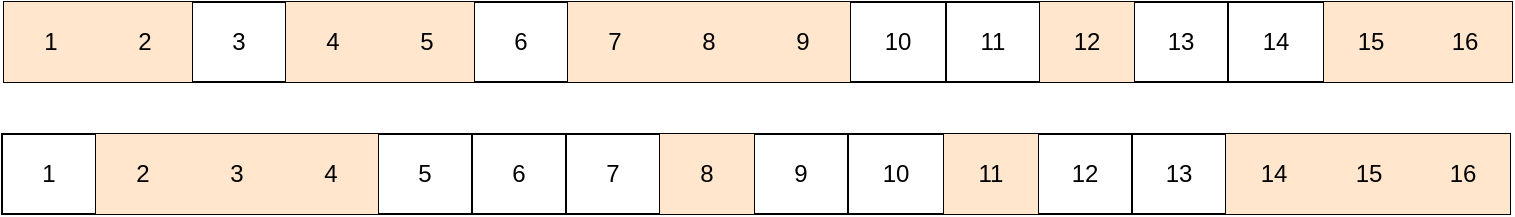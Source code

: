 <mxfile version="17.1.3" type="github">
  <diagram id="8nAGxKZpDkookOthFsFw" name="Page-1">
    <mxGraphModel dx="1038" dy="547" grid="1" gridSize="10" guides="1" tooltips="1" connect="1" arrows="1" fold="1" page="1" pageScale="1" pageWidth="827" pageHeight="1169" math="0" shadow="0">
      <root>
        <mxCell id="0" />
        <mxCell id="1" parent="0" />
        <mxCell id="yLEFyhyYgzXkQ0AleT5w-1" value="" style="shape=table;html=1;whiteSpace=wrap;startSize=0;container=1;collapsible=0;childLayout=tableLayout;" parent="1" vertex="1">
          <mxGeometry x="42" y="43" width="754" height="40" as="geometry" />
        </mxCell>
        <mxCell id="yLEFyhyYgzXkQ0AleT5w-2" value="" style="shape=tableRow;horizontal=0;startSize=0;swimlaneHead=0;swimlaneBody=0;top=0;left=0;bottom=0;right=0;collapsible=0;dropTarget=0;fillColor=none;points=[[0,0.5],[1,0.5]];portConstraint=eastwest;" parent="yLEFyhyYgzXkQ0AleT5w-1" vertex="1">
          <mxGeometry width="754" height="40" as="geometry" />
        </mxCell>
        <mxCell id="yLEFyhyYgzXkQ0AleT5w-3" value="1" style="shape=partialRectangle;html=1;whiteSpace=wrap;connectable=0;fillColor=#ffe6cc;top=0;left=0;bottom=0;right=0;overflow=hidden;strokeColor=#d79b00;" parent="yLEFyhyYgzXkQ0AleT5w-2" vertex="1">
          <mxGeometry width="47" height="40" as="geometry">
            <mxRectangle width="47" height="40" as="alternateBounds" />
          </mxGeometry>
        </mxCell>
        <mxCell id="yLEFyhyYgzXkQ0AleT5w-4" value="2" style="shape=partialRectangle;html=1;whiteSpace=wrap;connectable=0;fillColor=#ffe6cc;top=0;left=0;bottom=0;right=0;overflow=hidden;strokeColor=#d79b00;" parent="yLEFyhyYgzXkQ0AleT5w-2" vertex="1">
          <mxGeometry x="47" width="47" height="40" as="geometry">
            <mxRectangle width="47" height="40" as="alternateBounds" />
          </mxGeometry>
        </mxCell>
        <mxCell id="yLEFyhyYgzXkQ0AleT5w-5" value="3" style="shape=partialRectangle;html=1;whiteSpace=wrap;connectable=0;fillColor=none;top=0;left=0;bottom=0;right=0;overflow=hidden;" parent="yLEFyhyYgzXkQ0AleT5w-2" vertex="1">
          <mxGeometry x="94" width="47" height="40" as="geometry">
            <mxRectangle width="47" height="40" as="alternateBounds" />
          </mxGeometry>
        </mxCell>
        <mxCell id="yLEFyhyYgzXkQ0AleT5w-6" value="4" style="shape=partialRectangle;html=1;whiteSpace=wrap;connectable=0;fillColor=#ffe6cc;top=0;left=0;bottom=0;right=0;overflow=hidden;strokeColor=#d79b00;" parent="yLEFyhyYgzXkQ0AleT5w-2" vertex="1">
          <mxGeometry x="141" width="47" height="40" as="geometry">
            <mxRectangle width="47" height="40" as="alternateBounds" />
          </mxGeometry>
        </mxCell>
        <mxCell id="yLEFyhyYgzXkQ0AleT5w-7" value="5" style="shape=partialRectangle;html=1;whiteSpace=wrap;connectable=0;fillColor=#ffe6cc;top=0;left=0;bottom=0;right=0;overflow=hidden;strokeColor=#d79b00;" parent="yLEFyhyYgzXkQ0AleT5w-2" vertex="1">
          <mxGeometry x="188" width="47" height="40" as="geometry">
            <mxRectangle width="47" height="40" as="alternateBounds" />
          </mxGeometry>
        </mxCell>
        <mxCell id="yLEFyhyYgzXkQ0AleT5w-8" value="6" style="shape=partialRectangle;html=1;whiteSpace=wrap;connectable=0;fillColor=none;top=0;left=0;bottom=0;right=0;overflow=hidden;" parent="yLEFyhyYgzXkQ0AleT5w-2" vertex="1">
          <mxGeometry x="235" width="47" height="40" as="geometry">
            <mxRectangle width="47" height="40" as="alternateBounds" />
          </mxGeometry>
        </mxCell>
        <mxCell id="yLEFyhyYgzXkQ0AleT5w-9" value="7" style="shape=partialRectangle;html=1;whiteSpace=wrap;connectable=0;fillColor=#ffe6cc;top=0;left=0;bottom=0;right=0;overflow=hidden;strokeColor=#d79b00;" parent="yLEFyhyYgzXkQ0AleT5w-2" vertex="1">
          <mxGeometry x="282" width="47" height="40" as="geometry">
            <mxRectangle width="47" height="40" as="alternateBounds" />
          </mxGeometry>
        </mxCell>
        <mxCell id="yLEFyhyYgzXkQ0AleT5w-10" value="8" style="shape=partialRectangle;html=1;whiteSpace=wrap;connectable=0;fillColor=#ffe6cc;top=0;left=0;bottom=0;right=0;overflow=hidden;strokeColor=#d79b00;" parent="yLEFyhyYgzXkQ0AleT5w-2" vertex="1">
          <mxGeometry x="329" width="47" height="40" as="geometry">
            <mxRectangle width="47" height="40" as="alternateBounds" />
          </mxGeometry>
        </mxCell>
        <mxCell id="yLEFyhyYgzXkQ0AleT5w-11" value="9" style="shape=partialRectangle;html=1;whiteSpace=wrap;connectable=0;fillColor=#ffe6cc;top=0;left=0;bottom=0;right=0;overflow=hidden;strokeColor=#d79b00;" parent="yLEFyhyYgzXkQ0AleT5w-2" vertex="1">
          <mxGeometry x="376" width="47" height="40" as="geometry">
            <mxRectangle width="47" height="40" as="alternateBounds" />
          </mxGeometry>
        </mxCell>
        <mxCell id="yLEFyhyYgzXkQ0AleT5w-12" value="10" style="shape=partialRectangle;html=1;whiteSpace=wrap;connectable=0;fillColor=none;top=0;left=0;bottom=0;right=0;overflow=hidden;" parent="yLEFyhyYgzXkQ0AleT5w-2" vertex="1">
          <mxGeometry x="423" width="48" height="40" as="geometry">
            <mxRectangle width="48" height="40" as="alternateBounds" />
          </mxGeometry>
        </mxCell>
        <mxCell id="yLEFyhyYgzXkQ0AleT5w-13" value="11" style="shape=partialRectangle;html=1;whiteSpace=wrap;connectable=0;fillColor=none;top=0;left=0;bottom=0;right=0;overflow=hidden;" parent="yLEFyhyYgzXkQ0AleT5w-2" vertex="1">
          <mxGeometry x="471" width="47" height="40" as="geometry">
            <mxRectangle width="47" height="40" as="alternateBounds" />
          </mxGeometry>
        </mxCell>
        <mxCell id="yLEFyhyYgzXkQ0AleT5w-14" value="12" style="shape=partialRectangle;html=1;whiteSpace=wrap;connectable=0;fillColor=#ffe6cc;top=0;left=0;bottom=0;right=0;overflow=hidden;strokeColor=#d79b00;" parent="yLEFyhyYgzXkQ0AleT5w-2" vertex="1">
          <mxGeometry x="518" width="47" height="40" as="geometry">
            <mxRectangle width="47" height="40" as="alternateBounds" />
          </mxGeometry>
        </mxCell>
        <mxCell id="yLEFyhyYgzXkQ0AleT5w-15" value="13" style="shape=partialRectangle;html=1;whiteSpace=wrap;connectable=0;fillColor=none;top=0;left=0;bottom=0;right=0;overflow=hidden;" parent="yLEFyhyYgzXkQ0AleT5w-2" vertex="1">
          <mxGeometry x="565" width="47" height="40" as="geometry">
            <mxRectangle width="47" height="40" as="alternateBounds" />
          </mxGeometry>
        </mxCell>
        <mxCell id="yLEFyhyYgzXkQ0AleT5w-16" value="14" style="shape=partialRectangle;html=1;whiteSpace=wrap;connectable=0;fillColor=none;top=0;left=0;bottom=0;right=0;overflow=hidden;" parent="yLEFyhyYgzXkQ0AleT5w-2" vertex="1">
          <mxGeometry x="612" width="48" height="40" as="geometry">
            <mxRectangle width="48" height="40" as="alternateBounds" />
          </mxGeometry>
        </mxCell>
        <mxCell id="yLEFyhyYgzXkQ0AleT5w-17" value="15" style="shape=partialRectangle;html=1;whiteSpace=wrap;connectable=0;fillColor=#ffe6cc;top=0;left=0;bottom=0;right=0;overflow=hidden;strokeColor=#d79b00;" parent="yLEFyhyYgzXkQ0AleT5w-2" vertex="1">
          <mxGeometry x="660" width="47" height="40" as="geometry">
            <mxRectangle width="47" height="40" as="alternateBounds" />
          </mxGeometry>
        </mxCell>
        <mxCell id="yLEFyhyYgzXkQ0AleT5w-18" value="16" style="shape=partialRectangle;html=1;whiteSpace=wrap;connectable=0;fillColor=#ffe6cc;top=0;left=0;bottom=0;right=0;overflow=hidden;strokeColor=#d79b00;" parent="yLEFyhyYgzXkQ0AleT5w-2" vertex="1">
          <mxGeometry x="707" width="47" height="40" as="geometry">
            <mxRectangle width="47" height="40" as="alternateBounds" />
          </mxGeometry>
        </mxCell>
        <mxCell id="yLEFyhyYgzXkQ0AleT5w-19" value="" style="shape=table;html=1;whiteSpace=wrap;startSize=0;container=1;collapsible=0;childLayout=tableLayout;" parent="1" vertex="1">
          <mxGeometry x="41" y="109" width="754" height="40" as="geometry" />
        </mxCell>
        <mxCell id="yLEFyhyYgzXkQ0AleT5w-20" value="" style="shape=tableRow;horizontal=0;startSize=0;swimlaneHead=0;swimlaneBody=0;top=0;left=0;bottom=0;right=0;collapsible=0;dropTarget=0;fillColor=none;points=[[0,0.5],[1,0.5]];portConstraint=eastwest;" parent="yLEFyhyYgzXkQ0AleT5w-19" vertex="1">
          <mxGeometry width="754" height="40" as="geometry" />
        </mxCell>
        <mxCell id="yLEFyhyYgzXkQ0AleT5w-21" value="1" style="shape=partialRectangle;html=1;whiteSpace=wrap;connectable=0;fillColor=none;top=0;left=0;bottom=0;right=0;overflow=hidden;" parent="yLEFyhyYgzXkQ0AleT5w-20" vertex="1">
          <mxGeometry width="47" height="40" as="geometry">
            <mxRectangle width="47" height="40" as="alternateBounds" />
          </mxGeometry>
        </mxCell>
        <mxCell id="yLEFyhyYgzXkQ0AleT5w-22" value="2" style="shape=partialRectangle;html=1;whiteSpace=wrap;connectable=0;fillColor=#ffe6cc;top=0;left=0;bottom=0;right=0;overflow=hidden;strokeColor=#d79b00;" parent="yLEFyhyYgzXkQ0AleT5w-20" vertex="1">
          <mxGeometry x="47" width="47" height="40" as="geometry">
            <mxRectangle width="47" height="40" as="alternateBounds" />
          </mxGeometry>
        </mxCell>
        <mxCell id="yLEFyhyYgzXkQ0AleT5w-23" value="3" style="shape=partialRectangle;html=1;whiteSpace=wrap;connectable=0;fillColor=#ffe6cc;top=0;left=0;bottom=0;right=0;overflow=hidden;strokeColor=#d79b00;" parent="yLEFyhyYgzXkQ0AleT5w-20" vertex="1">
          <mxGeometry x="94" width="47" height="40" as="geometry">
            <mxRectangle width="47" height="40" as="alternateBounds" />
          </mxGeometry>
        </mxCell>
        <mxCell id="yLEFyhyYgzXkQ0AleT5w-24" value="4" style="shape=partialRectangle;html=1;whiteSpace=wrap;connectable=0;fillColor=#ffe6cc;top=0;left=0;bottom=0;right=0;overflow=hidden;strokeColor=#d79b00;" parent="yLEFyhyYgzXkQ0AleT5w-20" vertex="1">
          <mxGeometry x="141" width="47" height="40" as="geometry">
            <mxRectangle width="47" height="40" as="alternateBounds" />
          </mxGeometry>
        </mxCell>
        <mxCell id="yLEFyhyYgzXkQ0AleT5w-25" value="5" style="shape=partialRectangle;html=1;whiteSpace=wrap;connectable=0;fillColor=none;top=0;left=0;bottom=0;right=0;overflow=hidden;" parent="yLEFyhyYgzXkQ0AleT5w-20" vertex="1">
          <mxGeometry x="188" width="47" height="40" as="geometry">
            <mxRectangle width="47" height="40" as="alternateBounds" />
          </mxGeometry>
        </mxCell>
        <mxCell id="yLEFyhyYgzXkQ0AleT5w-26" value="6" style="shape=partialRectangle;html=1;whiteSpace=wrap;connectable=0;fillColor=none;top=0;left=0;bottom=0;right=0;overflow=hidden;" parent="yLEFyhyYgzXkQ0AleT5w-20" vertex="1">
          <mxGeometry x="235" width="47" height="40" as="geometry">
            <mxRectangle width="47" height="40" as="alternateBounds" />
          </mxGeometry>
        </mxCell>
        <mxCell id="yLEFyhyYgzXkQ0AleT5w-27" value="7" style="shape=partialRectangle;html=1;whiteSpace=wrap;connectable=0;fillColor=none;top=0;left=0;bottom=0;right=0;overflow=hidden;" parent="yLEFyhyYgzXkQ0AleT5w-20" vertex="1">
          <mxGeometry x="282" width="47" height="40" as="geometry">
            <mxRectangle width="47" height="40" as="alternateBounds" />
          </mxGeometry>
        </mxCell>
        <mxCell id="yLEFyhyYgzXkQ0AleT5w-28" value="8" style="shape=partialRectangle;html=1;whiteSpace=wrap;connectable=0;fillColor=#ffe6cc;top=0;left=0;bottom=0;right=0;overflow=hidden;strokeColor=#d79b00;" parent="yLEFyhyYgzXkQ0AleT5w-20" vertex="1">
          <mxGeometry x="329" width="47" height="40" as="geometry">
            <mxRectangle width="47" height="40" as="alternateBounds" />
          </mxGeometry>
        </mxCell>
        <mxCell id="yLEFyhyYgzXkQ0AleT5w-29" value="9" style="shape=partialRectangle;html=1;whiteSpace=wrap;connectable=0;fillColor=none;top=0;left=0;bottom=0;right=0;overflow=hidden;" parent="yLEFyhyYgzXkQ0AleT5w-20" vertex="1">
          <mxGeometry x="376" width="47" height="40" as="geometry">
            <mxRectangle width="47" height="40" as="alternateBounds" />
          </mxGeometry>
        </mxCell>
        <mxCell id="yLEFyhyYgzXkQ0AleT5w-30" value="10" style="shape=partialRectangle;html=1;whiteSpace=wrap;connectable=0;fillColor=none;top=0;left=0;bottom=0;right=0;overflow=hidden;" parent="yLEFyhyYgzXkQ0AleT5w-20" vertex="1">
          <mxGeometry x="423" width="48" height="40" as="geometry">
            <mxRectangle width="48" height="40" as="alternateBounds" />
          </mxGeometry>
        </mxCell>
        <mxCell id="yLEFyhyYgzXkQ0AleT5w-31" value="11" style="shape=partialRectangle;html=1;whiteSpace=wrap;connectable=0;fillColor=#ffe6cc;top=0;left=0;bottom=0;right=0;overflow=hidden;strokeColor=#d79b00;" parent="yLEFyhyYgzXkQ0AleT5w-20" vertex="1">
          <mxGeometry x="471" width="47" height="40" as="geometry">
            <mxRectangle width="47" height="40" as="alternateBounds" />
          </mxGeometry>
        </mxCell>
        <mxCell id="yLEFyhyYgzXkQ0AleT5w-32" value="12" style="shape=partialRectangle;html=1;whiteSpace=wrap;connectable=0;fillColor=none;top=0;left=0;bottom=0;right=0;overflow=hidden;" parent="yLEFyhyYgzXkQ0AleT5w-20" vertex="1">
          <mxGeometry x="518" width="47" height="40" as="geometry">
            <mxRectangle width="47" height="40" as="alternateBounds" />
          </mxGeometry>
        </mxCell>
        <mxCell id="yLEFyhyYgzXkQ0AleT5w-33" value="13" style="shape=partialRectangle;html=1;whiteSpace=wrap;connectable=0;fillColor=none;top=0;left=0;bottom=0;right=0;overflow=hidden;" parent="yLEFyhyYgzXkQ0AleT5w-20" vertex="1">
          <mxGeometry x="565" width="47" height="40" as="geometry">
            <mxRectangle width="47" height="40" as="alternateBounds" />
          </mxGeometry>
        </mxCell>
        <mxCell id="yLEFyhyYgzXkQ0AleT5w-34" value="14" style="shape=partialRectangle;html=1;whiteSpace=wrap;connectable=0;fillColor=#ffe6cc;top=0;left=0;bottom=0;right=0;overflow=hidden;strokeColor=#d79b00;" parent="yLEFyhyYgzXkQ0AleT5w-20" vertex="1">
          <mxGeometry x="612" width="48" height="40" as="geometry">
            <mxRectangle width="48" height="40" as="alternateBounds" />
          </mxGeometry>
        </mxCell>
        <mxCell id="yLEFyhyYgzXkQ0AleT5w-35" value="15" style="shape=partialRectangle;html=1;whiteSpace=wrap;connectable=0;fillColor=#ffe6cc;top=0;left=0;bottom=0;right=0;overflow=hidden;strokeColor=#d79b00;" parent="yLEFyhyYgzXkQ0AleT5w-20" vertex="1">
          <mxGeometry x="660" width="47" height="40" as="geometry">
            <mxRectangle width="47" height="40" as="alternateBounds" />
          </mxGeometry>
        </mxCell>
        <mxCell id="yLEFyhyYgzXkQ0AleT5w-36" value="16" style="shape=partialRectangle;html=1;whiteSpace=wrap;connectable=0;fillColor=#ffe6cc;top=0;left=0;bottom=0;right=0;overflow=hidden;strokeColor=#d79b00;" parent="yLEFyhyYgzXkQ0AleT5w-20" vertex="1">
          <mxGeometry x="707" width="47" height="40" as="geometry">
            <mxRectangle width="47" height="40" as="alternateBounds" />
          </mxGeometry>
        </mxCell>
      </root>
    </mxGraphModel>
  </diagram>
</mxfile>
